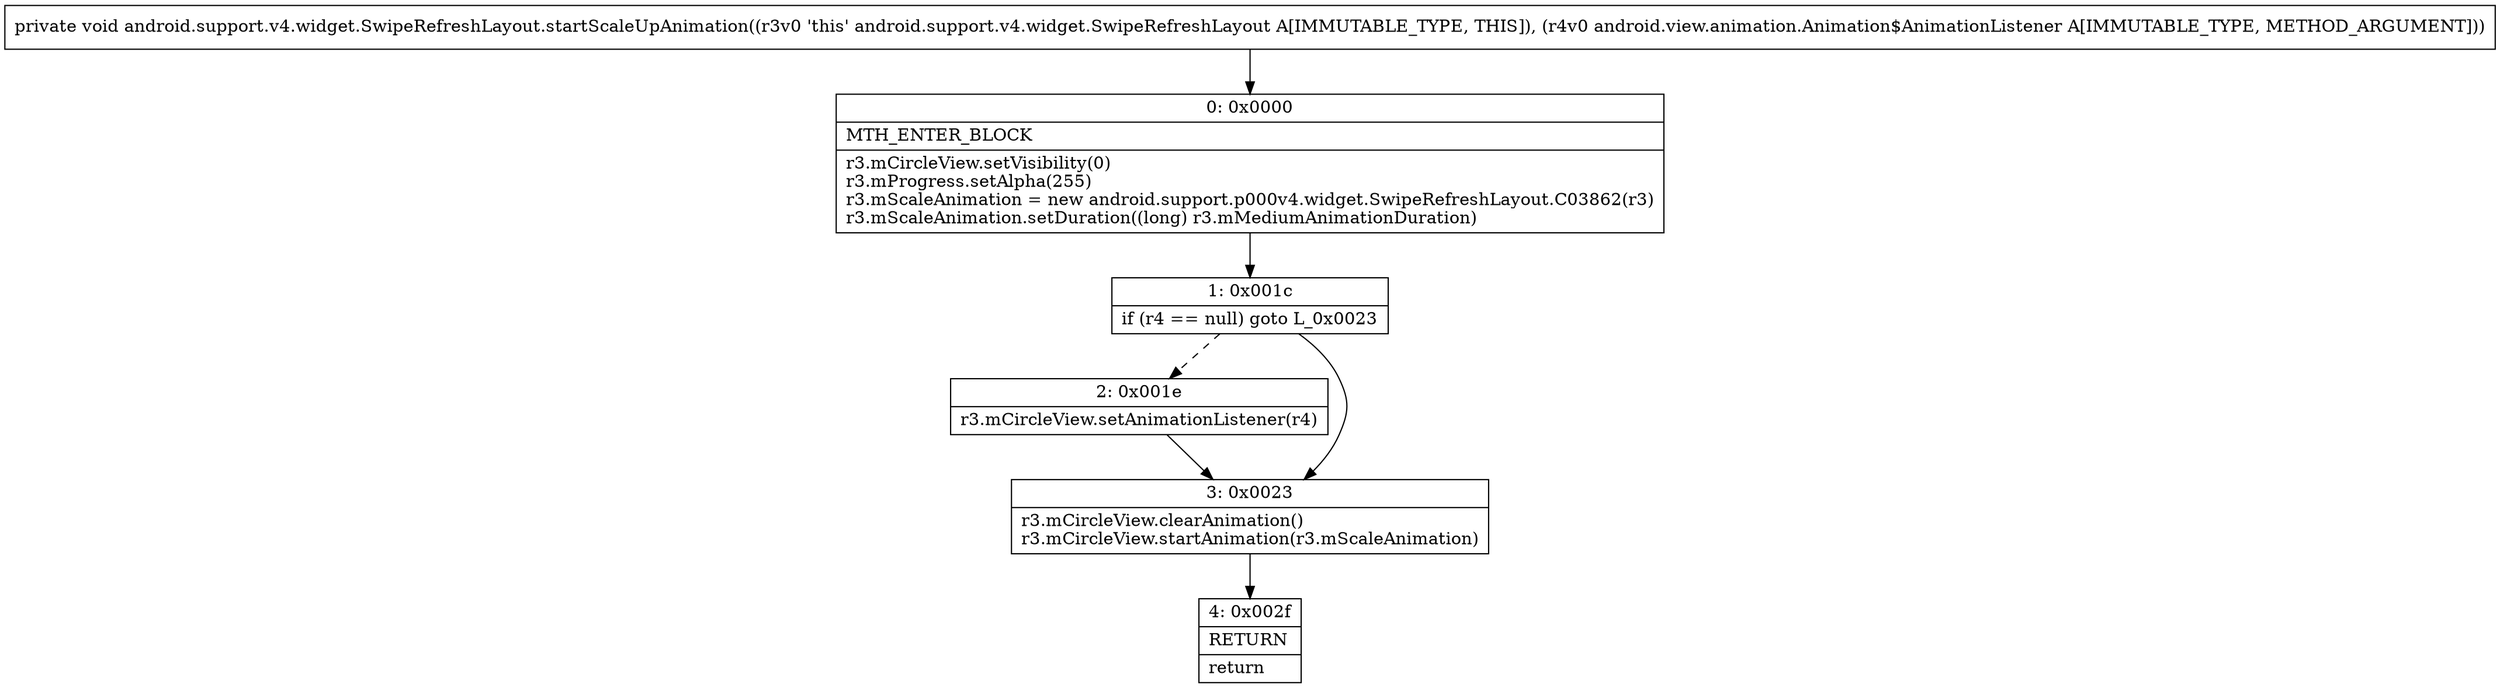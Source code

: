 digraph "CFG forandroid.support.v4.widget.SwipeRefreshLayout.startScaleUpAnimation(Landroid\/view\/animation\/Animation$AnimationListener;)V" {
Node_0 [shape=record,label="{0\:\ 0x0000|MTH_ENTER_BLOCK\l|r3.mCircleView.setVisibility(0)\lr3.mProgress.setAlpha(255)\lr3.mScaleAnimation = new android.support.p000v4.widget.SwipeRefreshLayout.C03862(r3)\lr3.mScaleAnimation.setDuration((long) r3.mMediumAnimationDuration)\l}"];
Node_1 [shape=record,label="{1\:\ 0x001c|if (r4 == null) goto L_0x0023\l}"];
Node_2 [shape=record,label="{2\:\ 0x001e|r3.mCircleView.setAnimationListener(r4)\l}"];
Node_3 [shape=record,label="{3\:\ 0x0023|r3.mCircleView.clearAnimation()\lr3.mCircleView.startAnimation(r3.mScaleAnimation)\l}"];
Node_4 [shape=record,label="{4\:\ 0x002f|RETURN\l|return\l}"];
MethodNode[shape=record,label="{private void android.support.v4.widget.SwipeRefreshLayout.startScaleUpAnimation((r3v0 'this' android.support.v4.widget.SwipeRefreshLayout A[IMMUTABLE_TYPE, THIS]), (r4v0 android.view.animation.Animation$AnimationListener A[IMMUTABLE_TYPE, METHOD_ARGUMENT])) }"];
MethodNode -> Node_0;
Node_0 -> Node_1;
Node_1 -> Node_2[style=dashed];
Node_1 -> Node_3;
Node_2 -> Node_3;
Node_3 -> Node_4;
}

